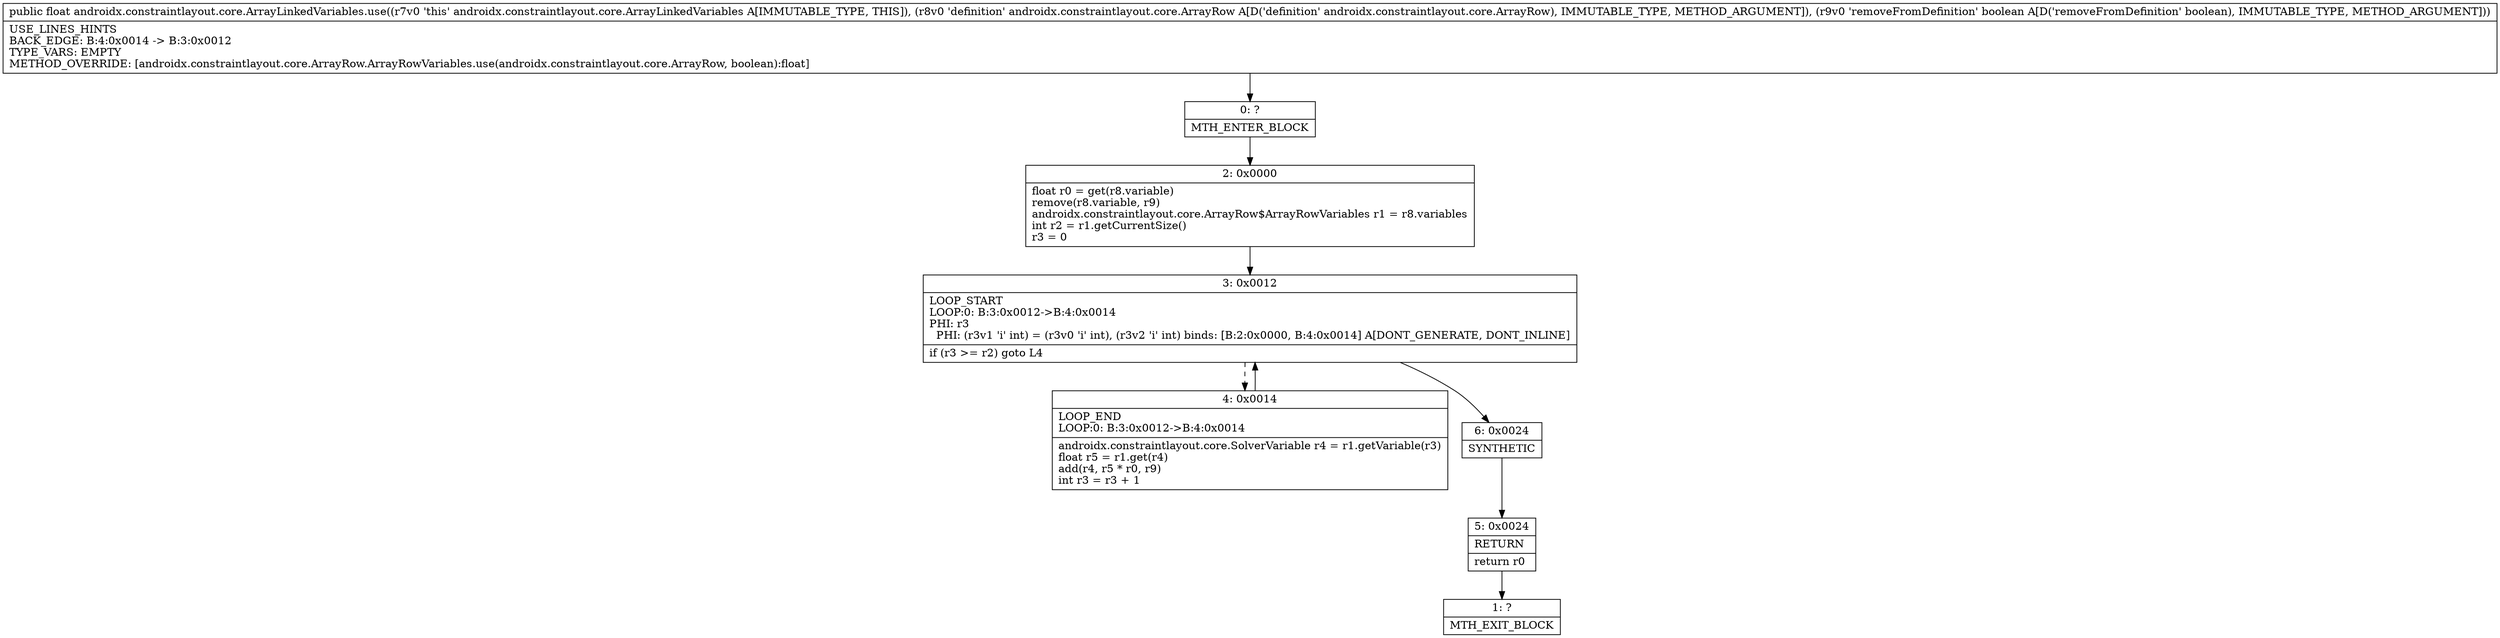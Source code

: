 digraph "CFG forandroidx.constraintlayout.core.ArrayLinkedVariables.use(Landroidx\/constraintlayout\/core\/ArrayRow;Z)F" {
Node_0 [shape=record,label="{0\:\ ?|MTH_ENTER_BLOCK\l}"];
Node_2 [shape=record,label="{2\:\ 0x0000|float r0 = get(r8.variable)\lremove(r8.variable, r9)\landroidx.constraintlayout.core.ArrayRow$ArrayRowVariables r1 = r8.variables\lint r2 = r1.getCurrentSize()\lr3 = 0\l}"];
Node_3 [shape=record,label="{3\:\ 0x0012|LOOP_START\lLOOP:0: B:3:0x0012\-\>B:4:0x0014\lPHI: r3 \l  PHI: (r3v1 'i' int) = (r3v0 'i' int), (r3v2 'i' int) binds: [B:2:0x0000, B:4:0x0014] A[DONT_GENERATE, DONT_INLINE]\l|if (r3 \>= r2) goto L4\l}"];
Node_4 [shape=record,label="{4\:\ 0x0014|LOOP_END\lLOOP:0: B:3:0x0012\-\>B:4:0x0014\l|androidx.constraintlayout.core.SolverVariable r4 = r1.getVariable(r3)\lfloat r5 = r1.get(r4)\ladd(r4, r5 * r0, r9)\lint r3 = r3 + 1\l}"];
Node_6 [shape=record,label="{6\:\ 0x0024|SYNTHETIC\l}"];
Node_5 [shape=record,label="{5\:\ 0x0024|RETURN\l|return r0\l}"];
Node_1 [shape=record,label="{1\:\ ?|MTH_EXIT_BLOCK\l}"];
MethodNode[shape=record,label="{public float androidx.constraintlayout.core.ArrayLinkedVariables.use((r7v0 'this' androidx.constraintlayout.core.ArrayLinkedVariables A[IMMUTABLE_TYPE, THIS]), (r8v0 'definition' androidx.constraintlayout.core.ArrayRow A[D('definition' androidx.constraintlayout.core.ArrayRow), IMMUTABLE_TYPE, METHOD_ARGUMENT]), (r9v0 'removeFromDefinition' boolean A[D('removeFromDefinition' boolean), IMMUTABLE_TYPE, METHOD_ARGUMENT]))  | USE_LINES_HINTS\lBACK_EDGE: B:4:0x0014 \-\> B:3:0x0012\lTYPE_VARS: EMPTY\lMETHOD_OVERRIDE: [androidx.constraintlayout.core.ArrayRow.ArrayRowVariables.use(androidx.constraintlayout.core.ArrayRow, boolean):float]\l}"];
MethodNode -> Node_0;Node_0 -> Node_2;
Node_2 -> Node_3;
Node_3 -> Node_4[style=dashed];
Node_3 -> Node_6;
Node_4 -> Node_3;
Node_6 -> Node_5;
Node_5 -> Node_1;
}

